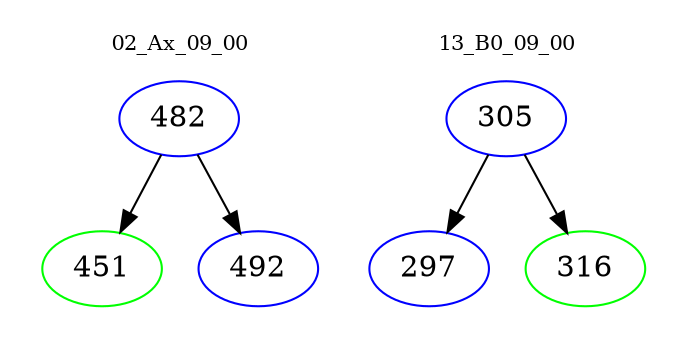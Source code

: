 digraph{
subgraph cluster_0 {
color = white
label = "02_Ax_09_00";
fontsize=10;
T0_482 [label="482", color="blue"]
T0_482 -> T0_451 [color="black"]
T0_451 [label="451", color="green"]
T0_482 -> T0_492 [color="black"]
T0_492 [label="492", color="blue"]
}
subgraph cluster_1 {
color = white
label = "13_B0_09_00";
fontsize=10;
T1_305 [label="305", color="blue"]
T1_305 -> T1_297 [color="black"]
T1_297 [label="297", color="blue"]
T1_305 -> T1_316 [color="black"]
T1_316 [label="316", color="green"]
}
}
